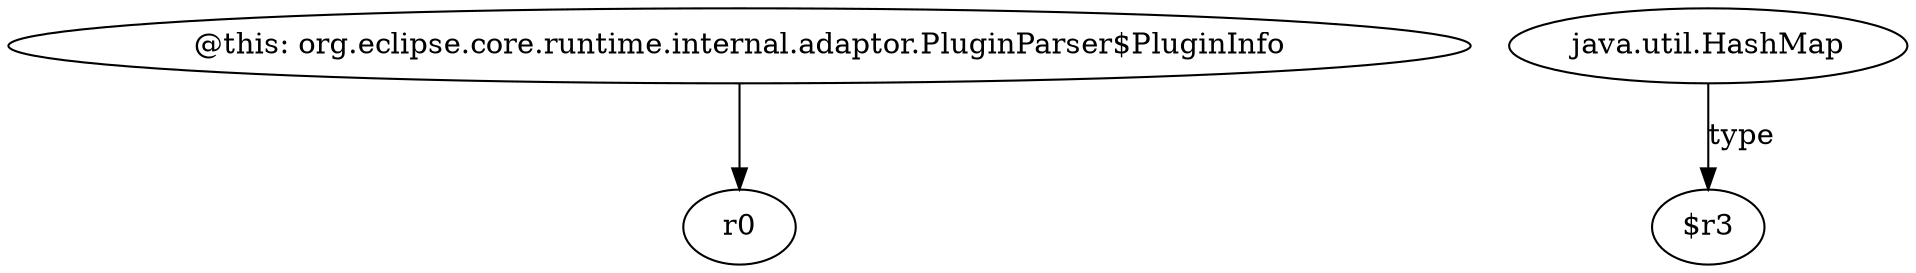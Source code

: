 digraph g {
0[label="@this: org.eclipse.core.runtime.internal.adaptor.PluginParser$PluginInfo"]
1[label="r0"]
0->1[label=""]
2[label="java.util.HashMap"]
3[label="$r3"]
2->3[label="type"]
}